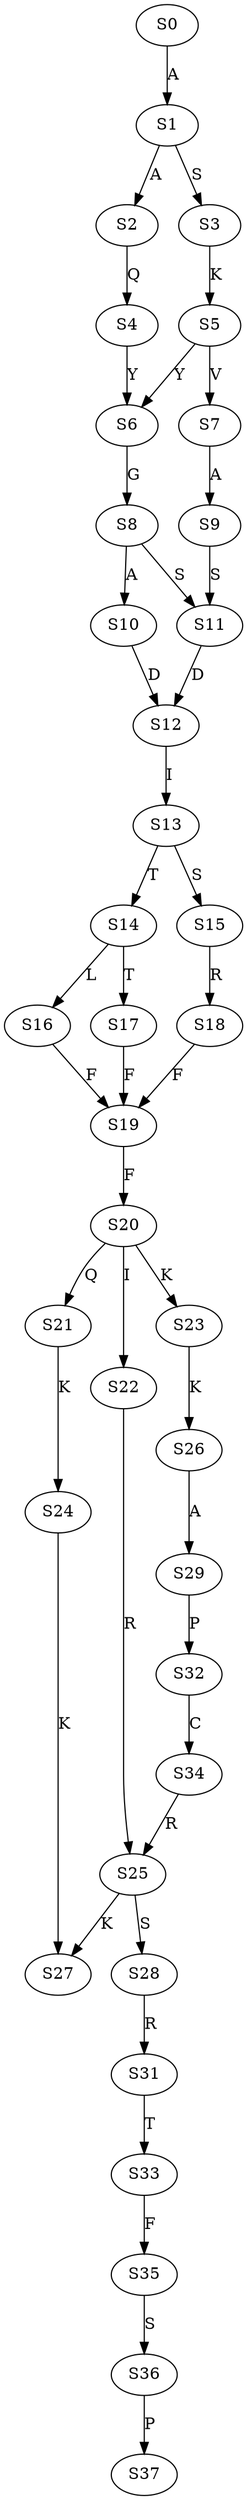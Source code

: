 strict digraph  {
	S0 -> S1 [ label = A ];
	S1 -> S2 [ label = A ];
	S1 -> S3 [ label = S ];
	S2 -> S4 [ label = Q ];
	S3 -> S5 [ label = K ];
	S4 -> S6 [ label = Y ];
	S5 -> S7 [ label = V ];
	S5 -> S6 [ label = Y ];
	S6 -> S8 [ label = G ];
	S7 -> S9 [ label = A ];
	S8 -> S10 [ label = A ];
	S8 -> S11 [ label = S ];
	S9 -> S11 [ label = S ];
	S10 -> S12 [ label = D ];
	S11 -> S12 [ label = D ];
	S12 -> S13 [ label = I ];
	S13 -> S14 [ label = T ];
	S13 -> S15 [ label = S ];
	S14 -> S16 [ label = L ];
	S14 -> S17 [ label = T ];
	S15 -> S18 [ label = R ];
	S16 -> S19 [ label = F ];
	S17 -> S19 [ label = F ];
	S18 -> S19 [ label = F ];
	S19 -> S20 [ label = F ];
	S20 -> S21 [ label = Q ];
	S20 -> S22 [ label = I ];
	S20 -> S23 [ label = K ];
	S21 -> S24 [ label = K ];
	S22 -> S25 [ label = R ];
	S23 -> S26 [ label = K ];
	S24 -> S27 [ label = K ];
	S25 -> S27 [ label = K ];
	S25 -> S28 [ label = S ];
	S26 -> S29 [ label = A ];
	S28 -> S31 [ label = R ];
	S29 -> S32 [ label = P ];
	S31 -> S33 [ label = T ];
	S32 -> S34 [ label = C ];
	S33 -> S35 [ label = F ];
	S34 -> S25 [ label = R ];
	S35 -> S36 [ label = S ];
	S36 -> S37 [ label = P ];
}
